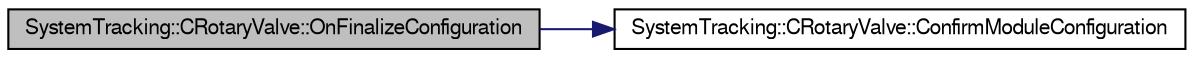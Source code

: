 digraph G
{
  edge [fontname="FreeSans",fontsize="10",labelfontname="FreeSans",labelfontsize="10"];
  node [fontname="FreeSans",fontsize="10",shape=record];
  rankdir="LR";
  Node1 [label="SystemTracking::CRotaryValve::OnFinalizeConfiguration",height=0.2,width=0.4,color="black", fillcolor="grey75", style="filled" fontcolor="black"];
  Node1 -> Node2 [color="midnightblue",fontsize="10",style="solid",fontname="FreeSans"];
  Node2 [label="SystemTracking::CRotaryValve::ConfirmModuleConfiguration",height=0.2,width=0.4,color="black", fillcolor="white", style="filled",URL="$classSystemTracking_1_1CRotaryValve.html#acc95b1ddee34b82bb38f3ae7b12df58f",tooltip="slot for confirm module configuration."];
}
